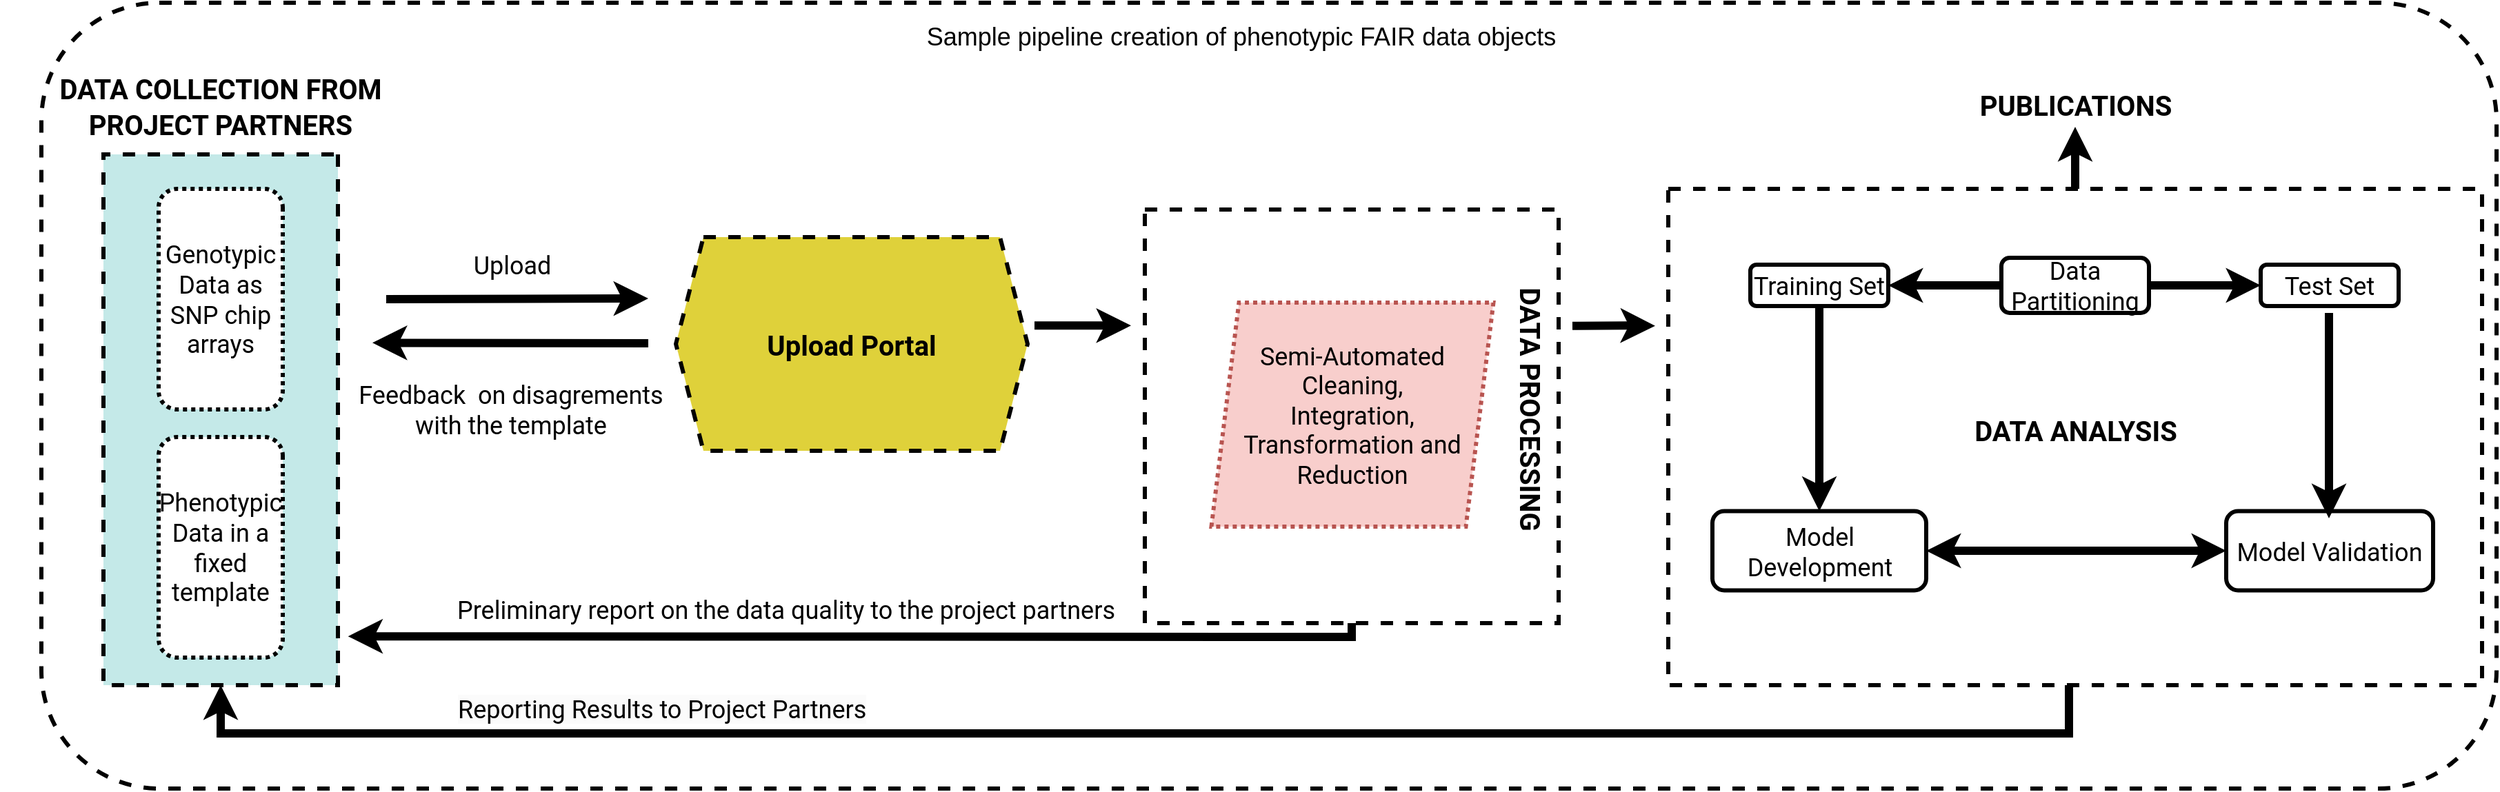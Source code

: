 <mxfile>
    <diagram name="Page-1" id="5ZvDu0B-BvRj65fo0EQc">
        <mxGraphModel dx="2759" dy="1389" grid="1" gridSize="10" guides="1" tooltips="1" connect="1" arrows="1" fold="1" page="1" pageScale="1" pageWidth="1850" pageHeight="1850" math="0" shadow="0">
            <root>
                <mxCell id="0"/>
                <mxCell id="1" parent="0"/>
                <mxCell id="10" value="" style="rounded=1;whiteSpace=wrap;html=1;dashed=1;strokeWidth=3;fontSize=18;" vertex="1" parent="1">
                    <mxGeometry x="40" y="650" width="1780" height="570" as="geometry"/>
                </mxCell>
                <mxCell id="beYOVeJ275iZk2N2ftyy-2" value="" style="edgeStyle=orthogonalEdgeStyle;rounded=0;orthogonalLoop=1;jettySize=auto;html=1;strokeWidth=6;entryX=0.5;entryY=1;entryDx=0;entryDy=0;" parent="1" source="oFZK95akWB134CkeK_YD-35" target="9" edge="1">
                    <mxGeometry relative="1" as="geometry">
                        <mxPoint x="1514.5" y="755" as="targetPoint"/>
                    </mxGeometry>
                </mxCell>
                <mxCell id="beYOVeJ275iZk2N2ftyy-3" value="" style="edgeStyle=orthogonalEdgeStyle;rounded=0;orthogonalLoop=1;jettySize=auto;html=1;strokeWidth=6;entryX=1;entryY=0.5;entryDx=0;entryDy=0;" parent="1" source="oFZK95akWB134CkeK_YD-35" target="oFZK95akWB134CkeK_YD-6" edge="1">
                    <mxGeometry relative="1" as="geometry">
                        <mxPoint x="1460.0" y="1125" as="targetPoint"/>
                        <Array as="points">
                            <mxPoint x="1510" y="1180"/>
                            <mxPoint x="170" y="1180"/>
                        </Array>
                    </mxGeometry>
                </mxCell>
                <mxCell id="oFZK95akWB134CkeK_YD-35" value="" style="rounded=0;whiteSpace=wrap;html=1;dashed=1;strokeWidth=3;" parent="1" vertex="1">
                    <mxGeometry x="1219.5" y="785" width="590" height="360" as="geometry"/>
                </mxCell>
                <mxCell id="oFZK95akWB134CkeK_YD-6" value="" style="rounded=0;whiteSpace=wrap;html=1;fillColor=#c4e9e8;dashed=1;strokeWidth=3;direction=south;" parent="1" vertex="1">
                    <mxGeometry x="85" y="760" width="170" height="385" as="geometry"/>
                </mxCell>
                <mxCell id="oFZK95akWB134CkeK_YD-2" value="&lt;b&gt;&lt;font data-font-src=&quot;https://fonts.google.com/specimen/Roboto&quot; face=&quot;Roboto&quot; style=&quot;font-size: 20px;&quot;&gt;Upload Portal&lt;/font&gt;&lt;/b&gt;" style="shape=hexagon;perimeter=hexagonPerimeter2;whiteSpace=wrap;html=1;fixedSize=1;dashed=1;strokeWidth=3;fillColor=#dfd13a;" parent="1" vertex="1">
                    <mxGeometry x="500" y="820" width="255" height="155" as="geometry"/>
                </mxCell>
                <mxCell id="oFZK95akWB134CkeK_YD-3" value="&lt;font style=&quot;font-size: 18px;&quot; data-font-src=&quot;https://fonts.google.com/specimen/Roboto&quot; face=&quot;Roboto&quot;&gt;Phenotypic Data in a fixed template&lt;/font&gt;" style="rounded=1;whiteSpace=wrap;html=1;dashed=1;dashPattern=1 1;strokeWidth=3;direction=south;" parent="1" vertex="1">
                    <mxGeometry x="125" y="965" width="90" height="160" as="geometry"/>
                </mxCell>
                <mxCell id="oFZK95akWB134CkeK_YD-4" value="&lt;font style=&quot;font-size: 18px;&quot; data-font-src=&quot;https://fonts.google.com/specimen/Roboto&quot; face=&quot;Roboto&quot;&gt;Genotypic Data as SNP chip arrays&lt;/font&gt;" style="rounded=1;whiteSpace=wrap;html=1;dashed=1;dashPattern=1 1;strokeWidth=3;direction=south;" parent="1" vertex="1">
                    <mxGeometry x="125" y="785" width="90" height="160" as="geometry"/>
                </mxCell>
                <mxCell id="oFZK95akWB134CkeK_YD-7" value="&lt;font data-font-src=&quot;https://fonts.google.com/specimen/Roboto&quot; face=&quot;Roboto&quot; style=&quot;font-size: 20px;&quot;&gt;DATA COLLECTION FROM PROJECT PARTNERS&lt;/font&gt;" style="text;html=1;strokeColor=none;fillColor=none;align=center;verticalAlign=middle;whiteSpace=wrap;rounded=0;rotation=0;fontSize=21;fontStyle=1" parent="1" vertex="1">
                    <mxGeometry x="10" y="710" width="320" height="30" as="geometry"/>
                </mxCell>
                <mxCell id="oFZK95akWB134CkeK_YD-9" value="" style="endArrow=classic;html=1;rounded=0;strokeWidth=6;" parent="1" edge="1">
                    <mxGeometry relative="1" as="geometry">
                        <mxPoint x="480" y="897" as="sourcePoint"/>
                        <mxPoint x="280" y="896.67" as="targetPoint"/>
                    </mxGeometry>
                </mxCell>
                <mxCell id="oFZK95akWB134CkeK_YD-11" value="&lt;font style=&quot;font-size: 18px;&quot; data-font-src=&quot;https://fonts.google.com/specimen/Roboto&quot; face=&quot;Roboto&quot;&gt;Upload&lt;/font&gt;" style="edgeLabel;html=1;align=center;verticalAlign=middle;resizable=0;points=[];" parent="oFZK95akWB134CkeK_YD-9" vertex="1" connectable="0">
                    <mxGeometry x="-0.06" y="-1" relative="1" as="geometry">
                        <mxPoint x="-5" y="-56" as="offset"/>
                    </mxGeometry>
                </mxCell>
                <mxCell id="oFZK95akWB134CkeK_YD-12" value="" style="endArrow=classic;html=1;rounded=0;entryX=0.375;entryY=1;entryDx=0;entryDy=0;fontSize=16;strokeWidth=6;" parent="1" edge="1">
                    <mxGeometry relative="1" as="geometry">
                        <mxPoint x="290" y="865" as="sourcePoint"/>
                        <mxPoint x="480" y="864.51" as="targetPoint"/>
                        <Array as="points"/>
                    </mxGeometry>
                </mxCell>
                <mxCell id="oFZK95akWB134CkeK_YD-14" value="&lt;font style=&quot;font-size: 18px;&quot; data-font-src=&quot;https://fonts.google.com/specimen/Roboto&quot; face=&quot;Roboto&quot;&gt;Feedback&amp;nbsp; on disagrements &lt;br&gt;with the template&lt;/font&gt;" style="edgeLabel;html=1;align=center;verticalAlign=middle;resizable=0;points=[];" parent="oFZK95akWB134CkeK_YD-12" vertex="1" connectable="0">
                    <mxGeometry x="-0.06" y="-1" relative="1" as="geometry">
                        <mxPoint y="79" as="offset"/>
                    </mxGeometry>
                </mxCell>
                <mxCell id="oFZK95akWB134CkeK_YD-21" value="" style="whiteSpace=wrap;html=1;aspect=fixed;dashed=1;strokeWidth=3;" parent="1" vertex="1">
                    <mxGeometry x="840" y="800" width="300" height="300" as="geometry"/>
                </mxCell>
                <mxCell id="oFZK95akWB134CkeK_YD-22" value="&lt;font style=&quot;font-size: 18px;&quot; data-font-src=&quot;https://fonts.google.com/specimen/Roboto&quot; face=&quot;Roboto&quot;&gt;Semi-Automated&lt;br&gt;Cleaning,&lt;br&gt;Integration,&lt;br style=&quot;border-color: var(--border-color);&quot;&gt;Transformation and&lt;br style=&quot;border-color: var(--border-color);&quot;&gt;Reduction&lt;br&gt;&lt;/font&gt;" style="shape=parallelogram;perimeter=parallelogramPerimeter;whiteSpace=wrap;html=1;fixedSize=1;dashed=1;dashPattern=1 1;strokeWidth=3;fillColor=#f8cecc;strokeColor=#b85450;" parent="1" vertex="1">
                    <mxGeometry x="888.25" y="867.5" width="204.5" height="162.5" as="geometry"/>
                </mxCell>
                <mxCell id="oFZK95akWB134CkeK_YD-25" value="&lt;font data-font-src=&quot;https://fonts.google.com/specimen/Roboto&quot; face=&quot;Roboto&quot; style=&quot;font-size: 20px;&quot;&gt;&lt;b style=&quot;&quot;&gt;DATA PROCESSING&lt;/b&gt;&lt;/font&gt;" style="text;html=1;strokeColor=none;fillColor=none;align=center;verticalAlign=middle;whiteSpace=wrap;rounded=0;rotation=90;" parent="1" vertex="1">
                    <mxGeometry x="1005" y="930" width="230" height="30" as="geometry"/>
                </mxCell>
                <mxCell id="oFZK95akWB134CkeK_YD-26" value="" style="endArrow=classic;html=1;rounded=0;exitX=0.5;exitY=1;exitDx=0;exitDy=0;strokeWidth=6;entryX=0.908;entryY=-0.043;entryDx=0;entryDy=0;entryPerimeter=0;" parent="1" source="oFZK95akWB134CkeK_YD-21" edge="1" target="oFZK95akWB134CkeK_YD-6">
                    <mxGeometry width="50" height="50" relative="1" as="geometry">
                        <mxPoint x="350" y="550" as="sourcePoint"/>
                        <mxPoint x="270" y="1060" as="targetPoint"/>
                        <Array as="points">
                            <mxPoint x="990" y="1110"/>
                        </Array>
                    </mxGeometry>
                </mxCell>
                <mxCell id="oFZK95akWB134CkeK_YD-27" value="" style="endArrow=classic;html=1;rounded=0;strokeWidth=6;" parent="1" edge="1">
                    <mxGeometry width="50" height="50" relative="1" as="geometry">
                        <mxPoint x="760" y="884.17" as="sourcePoint"/>
                        <mxPoint x="830" y="884.17" as="targetPoint"/>
                    </mxGeometry>
                </mxCell>
                <mxCell id="oFZK95akWB134CkeK_YD-28" value="&lt;font style=&quot;font-size: 18px;&quot; data-font-src=&quot;https://fonts.google.com/specimen/Roboto&quot; face=&quot;Roboto&quot;&gt;Preliminary report on the data quality to the project partners&lt;/font&gt;" style="text;html=1;strokeColor=none;fillColor=none;align=center;verticalAlign=middle;whiteSpace=wrap;rounded=0;" parent="1" vertex="1">
                    <mxGeometry x="340" y="1080" width="480" height="20" as="geometry"/>
                </mxCell>
                <mxCell id="beYOVeJ275iZk2N2ftyy-7" value="" style="edgeStyle=orthogonalEdgeStyle;rounded=0;orthogonalLoop=1;jettySize=auto;html=1;strokeWidth=6;" parent="1" source="oFZK95akWB134CkeK_YD-29" target="oFZK95akWB134CkeK_YD-32" edge="1">
                    <mxGeometry relative="1" as="geometry"/>
                </mxCell>
                <mxCell id="beYOVeJ275iZk2N2ftyy-8" value="" style="edgeStyle=orthogonalEdgeStyle;rounded=0;orthogonalLoop=1;jettySize=auto;html=1;strokeWidth=6;" parent="1" source="oFZK95akWB134CkeK_YD-29" target="oFZK95akWB134CkeK_YD-31" edge="1">
                    <mxGeometry relative="1" as="geometry"/>
                </mxCell>
                <mxCell id="oFZK95akWB134CkeK_YD-29" value="&lt;font style=&quot;font-size: 18px;&quot; data-font-src=&quot;https://fonts.google.com/specimen/Roboto&quot; face=&quot;Roboto&quot;&gt;Data Partitioning&lt;/font&gt;" style="rounded=1;whiteSpace=wrap;html=1;strokeWidth=3;" parent="1" vertex="1">
                    <mxGeometry x="1461" y="835" width="107" height="40" as="geometry"/>
                </mxCell>
                <mxCell id="oFZK95akWB134CkeK_YD-32" value="&lt;font style=&quot;font-size: 18px;&quot; data-font-src=&quot;https://fonts.google.com/specimen/Roboto&quot; face=&quot;Roboto&quot;&gt;Test Set&lt;/font&gt;" style="rounded=1;whiteSpace=wrap;html=1;strokeWidth=3;" parent="1" vertex="1">
                    <mxGeometry x="1649" y="840" width="100" height="30" as="geometry"/>
                </mxCell>
                <mxCell id="oFZK95akWB134CkeK_YD-33" value="&lt;font style=&quot;font-size: 18px;&quot; data-font-src=&quot;https://fonts.google.com/specimen/Roboto&quot; face=&quot;Roboto&quot;&gt;Model Development&lt;/font&gt;" style="rounded=1;whiteSpace=wrap;html=1;strokeWidth=3;" parent="1" vertex="1">
                    <mxGeometry x="1251.5" y="1018.75" width="155" height="57.5" as="geometry"/>
                </mxCell>
                <mxCell id="oFZK95akWB134CkeK_YD-34" value="&lt;font style=&quot;font-size: 18px;&quot; data-font-src=&quot;https://fonts.google.com/specimen/Roboto&quot; face=&quot;Roboto&quot;&gt;Model Validation&lt;/font&gt;" style="rounded=1;whiteSpace=wrap;html=1;strokeWidth=3;" parent="1" vertex="1">
                    <mxGeometry x="1624" y="1018.75" width="150" height="57.5" as="geometry"/>
                </mxCell>
                <mxCell id="oFZK95akWB134CkeK_YD-49" value="" style="endArrow=classic;html=1;rounded=0;strokeWidth=6;" parent="1" edge="1">
                    <mxGeometry width="50" height="50" relative="1" as="geometry">
                        <mxPoint x="1150" y="884.34" as="sourcePoint"/>
                        <mxPoint x="1210" y="884.34" as="targetPoint"/>
                        <Array as="points">
                            <mxPoint x="1190" y="884.17"/>
                        </Array>
                    </mxGeometry>
                </mxCell>
                <mxCell id="R-aJPsxZ6_3DjVfokjPK-3" value="&lt;font data-font-src=&quot;https://fonts.google.com/specimen/Roboto&quot; face=&quot;Roboto&quot; style=&quot;font-size: 20px;&quot;&gt;&lt;b style=&quot;&quot;&gt;DATA ANALYSIS&lt;/b&gt;&lt;/font&gt;" style="text;html=1;strokeColor=none;fillColor=none;align=center;verticalAlign=middle;whiteSpace=wrap;rounded=0;" parent="1" vertex="1">
                    <mxGeometry x="1429.5" y="945" width="170" height="30" as="geometry"/>
                </mxCell>
                <mxCell id="oFZK95akWB134CkeK_YD-31" value="&lt;font style=&quot;font-size: 18px;&quot; data-font-src=&quot;https://fonts.google.com/specimen/Roboto&quot; face=&quot;Roboto&quot;&gt;Training Set&lt;/font&gt;" style="rounded=1;whiteSpace=wrap;html=1;strokeWidth=3;" parent="1" vertex="1">
                    <mxGeometry x="1279" y="840" width="100" height="30" as="geometry"/>
                </mxCell>
                <mxCell id="beYOVeJ275iZk2N2ftyy-11" value="" style="endArrow=classic;html=1;rounded=0;entryX=0.5;entryY=0;entryDx=0;entryDy=0;exitX=0.5;exitY=1;exitDx=0;exitDy=0;strokeWidth=6;" parent="1" source="oFZK95akWB134CkeK_YD-31" target="oFZK95akWB134CkeK_YD-33" edge="1">
                    <mxGeometry width="50" height="50" relative="1" as="geometry">
                        <mxPoint x="1279" y="950" as="sourcePoint"/>
                        <mxPoint x="1329" y="900" as="targetPoint"/>
                    </mxGeometry>
                </mxCell>
                <mxCell id="beYOVeJ275iZk2N2ftyy-12" value="" style="endArrow=classic;html=1;rounded=0;entryX=0.5;entryY=0;entryDx=0;entryDy=0;exitX=0.5;exitY=1;exitDx=0;exitDy=0;strokeWidth=6;" parent="1" edge="1">
                    <mxGeometry width="50" height="50" relative="1" as="geometry">
                        <mxPoint x="1698.5" y="875" as="sourcePoint"/>
                        <mxPoint x="1698.5" y="1024" as="targetPoint"/>
                    </mxGeometry>
                </mxCell>
                <mxCell id="beYOVeJ275iZk2N2ftyy-13" value="" style="endArrow=classic;startArrow=classic;html=1;rounded=0;entryX=0;entryY=0.5;entryDx=0;entryDy=0;exitX=1;exitY=0.5;exitDx=0;exitDy=0;strokeWidth=6;" parent="1" source="oFZK95akWB134CkeK_YD-33" target="oFZK95akWB134CkeK_YD-34" edge="1">
                    <mxGeometry width="50" height="50" relative="1" as="geometry">
                        <mxPoint x="1489" y="1055" as="sourcePoint"/>
                        <mxPoint x="1539" y="1005" as="targetPoint"/>
                    </mxGeometry>
                </mxCell>
                <mxCell id="4" value="&lt;span style=&quot;color: rgb(0, 0, 0); font-family: Roboto; font-size: 18px; font-style: normal; font-variant-ligatures: normal; font-variant-caps: normal; font-weight: 400; letter-spacing: normal; orphans: 2; text-align: center; text-indent: 0px; text-transform: none; widows: 2; word-spacing: 0px; -webkit-text-stroke-width: 0px; background-color: rgb(251, 251, 251); text-decoration-thickness: initial; text-decoration-style: initial; text-decoration-color: initial; float: none; display: inline !important;&quot;&gt;Reporting Results&amp;nbsp;&lt;/span&gt;&lt;span style=&quot;color: rgb(0, 0, 0); font-family: Roboto; font-size: 18px; font-style: normal; font-variant-ligatures: normal; font-variant-caps: normal; font-weight: 400; letter-spacing: normal; orphans: 2; text-align: center; text-indent: 0px; text-transform: none; widows: 2; word-spacing: 0px; -webkit-text-stroke-width: 0px; background-color: rgb(251, 251, 251); text-decoration-thickness: initial; text-decoration-style: initial; text-decoration-color: initial; float: none; display: inline !important;&quot;&gt;to Project Partners&lt;/span&gt;" style="text;whiteSpace=wrap;html=1;" vertex="1" parent="1">
                    <mxGeometry x="340" y="1145" width="320" height="30" as="geometry"/>
                </mxCell>
                <mxCell id="9" value="&lt;font face=&quot;Roboto&quot;&gt;&lt;span style=&quot;font-size: 20px;&quot;&gt;PUBLICATIONS&lt;/span&gt;&lt;/font&gt;" style="text;html=1;strokeColor=none;fillColor=none;align=center;verticalAlign=middle;whiteSpace=wrap;rounded=0;rotation=0;fontSize=21;fontStyle=1" vertex="1" parent="1">
                    <mxGeometry x="1354.5" y="710" width="320" height="30" as="geometry"/>
                </mxCell>
                <mxCell id="11" value="Sample pipeline creation of phenotypic FAIR data objects" style="text;html=1;strokeColor=none;fillColor=none;align=center;verticalAlign=middle;whiteSpace=wrap;rounded=0;dashed=1;strokeWidth=3;fontSize=18;" vertex="1" parent="1">
                    <mxGeometry x="610" y="660" width="600" height="30" as="geometry"/>
                </mxCell>
            </root>
        </mxGraphModel>
    </diagram>
</mxfile>